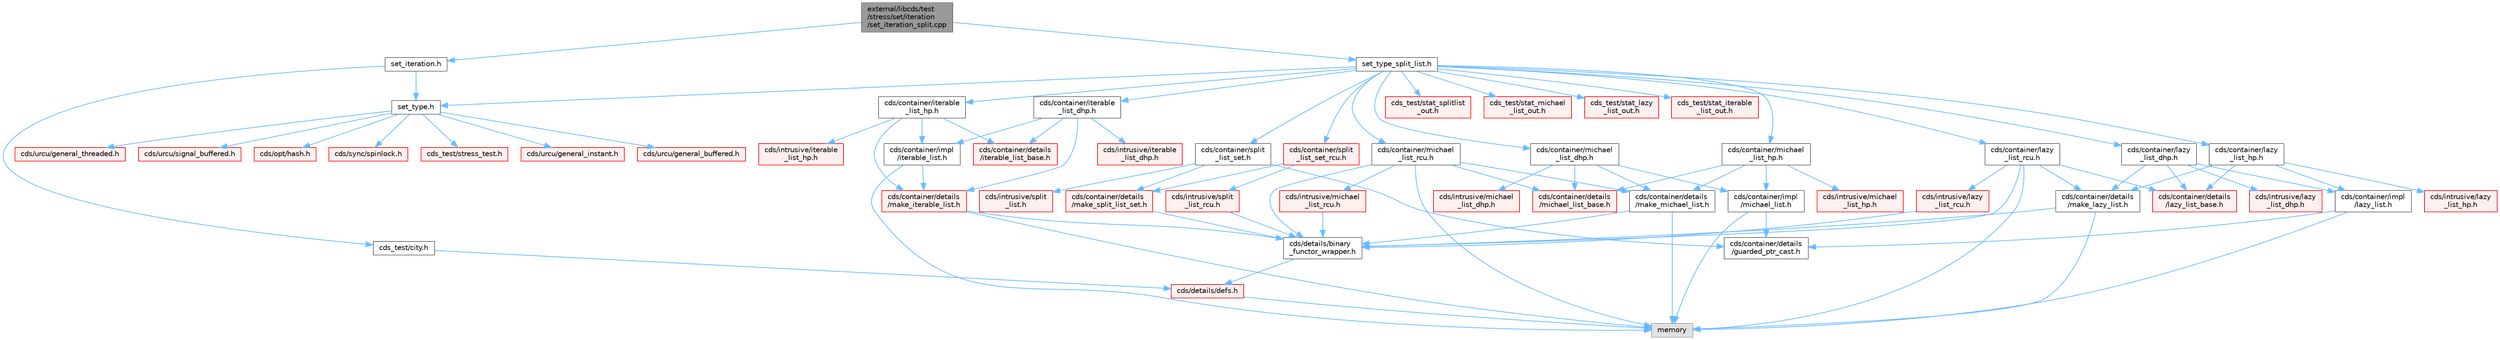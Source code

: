 digraph "external/libcds/test/stress/set/iteration/set_iteration_split.cpp"
{
 // LATEX_PDF_SIZE
  bgcolor="transparent";
  edge [fontname=Helvetica,fontsize=10,labelfontname=Helvetica,labelfontsize=10];
  node [fontname=Helvetica,fontsize=10,shape=box,height=0.2,width=0.4];
  Node1 [id="Node000001",label="external/libcds/test\l/stress/set/iteration\l/set_iteration_split.cpp",height=0.2,width=0.4,color="gray40", fillcolor="grey60", style="filled", fontcolor="black",tooltip=" "];
  Node1 -> Node2 [id="edge1_Node000001_Node000002",color="steelblue1",style="solid",tooltip=" "];
  Node2 [id="Node000002",label="set_iteration.h",height=0.2,width=0.4,color="grey40", fillcolor="white", style="filled",URL="$set__iteration_8h.html",tooltip=" "];
  Node2 -> Node3 [id="edge2_Node000002_Node000003",color="steelblue1",style="solid",tooltip=" "];
  Node3 [id="Node000003",label="set_type.h",height=0.2,width=0.4,color="grey40", fillcolor="white", style="filled",URL="$set__type_8h.html",tooltip=" "];
  Node3 -> Node4 [id="edge3_Node000003_Node000004",color="steelblue1",style="solid",tooltip=" "];
  Node4 [id="Node000004",label="cds/urcu/general_instant.h",height=0.2,width=0.4,color="red", fillcolor="#FFF0F0", style="filled",URL="$general__instant_8h.html",tooltip=" "];
  Node3 -> Node59 [id="edge4_Node000003_Node000059",color="steelblue1",style="solid",tooltip=" "];
  Node59 [id="Node000059",label="cds/urcu/general_buffered.h",height=0.2,width=0.4,color="red", fillcolor="#FFF0F0", style="filled",URL="$general__buffered_8h.html",tooltip=" "];
  Node3 -> Node73 [id="edge5_Node000003_Node000073",color="steelblue1",style="solid",tooltip=" "];
  Node73 [id="Node000073",label="cds/urcu/general_threaded.h",height=0.2,width=0.4,color="red", fillcolor="#FFF0F0", style="filled",URL="$general__threaded_8h.html",tooltip=" "];
  Node3 -> Node77 [id="edge6_Node000003_Node000077",color="steelblue1",style="solid",tooltip=" "];
  Node77 [id="Node000077",label="cds/urcu/signal_buffered.h",height=0.2,width=0.4,color="red", fillcolor="#FFF0F0", style="filled",URL="$signal__buffered_8h.html",tooltip=" "];
  Node3 -> Node80 [id="edge7_Node000003_Node000080",color="steelblue1",style="solid",tooltip=" "];
  Node80 [id="Node000080",label="cds/opt/hash.h",height=0.2,width=0.4,color="red", fillcolor="#FFF0F0", style="filled",URL="$external_2libcds_2cds_2opt_2hash_8h.html",tooltip=" "];
  Node3 -> Node83 [id="edge8_Node000003_Node000083",color="steelblue1",style="solid",tooltip=" "];
  Node83 [id="Node000083",label="cds/sync/spinlock.h",height=0.2,width=0.4,color="red", fillcolor="#FFF0F0", style="filled",URL="$sync_2spinlock_8h.html",tooltip=" "];
  Node3 -> Node84 [id="edge9_Node000003_Node000084",color="steelblue1",style="solid",tooltip=" "];
  Node84 [id="Node000084",label="cds_test/stress_test.h",height=0.2,width=0.4,color="red", fillcolor="#FFF0F0", style="filled",URL="$stress__test_8h.html",tooltip=" "];
  Node2 -> Node95 [id="edge10_Node000002_Node000095",color="steelblue1",style="solid",tooltip=" "];
  Node95 [id="Node000095",label="cds_test/city.h",height=0.2,width=0.4,color="grey40", fillcolor="white", style="filled",URL="$include_2cds__test_2city_8h.html",tooltip=" "];
  Node95 -> Node11 [id="edge11_Node000095_Node000011",color="steelblue1",style="solid",tooltip=" "];
  Node11 [id="Node000011",label="cds/details/defs.h",height=0.2,width=0.4,color="red", fillcolor="#FFF0F0", style="filled",URL="$details_2defs_8h.html",tooltip=" "];
  Node11 -> Node19 [id="edge12_Node000011_Node000019",color="steelblue1",style="solid",tooltip=" "];
  Node19 [id="Node000019",label="memory",height=0.2,width=0.4,color="grey60", fillcolor="#E0E0E0", style="filled",tooltip=" "];
  Node1 -> Node96 [id="edge13_Node000001_Node000096",color="steelblue1",style="solid",tooltip=" "];
  Node96 [id="Node000096",label="set_type_split_list.h",height=0.2,width=0.4,color="grey40", fillcolor="white", style="filled",URL="$set__type__split__list_8h.html",tooltip=" "];
  Node96 -> Node3 [id="edge14_Node000096_Node000003",color="steelblue1",style="solid",tooltip=" "];
  Node96 -> Node97 [id="edge15_Node000096_Node000097",color="steelblue1",style="solid",tooltip=" "];
  Node97 [id="Node000097",label="cds/container/michael\l_list_hp.h",height=0.2,width=0.4,color="grey40", fillcolor="white", style="filled",URL="$container_2michael__list__hp_8h.html",tooltip=" "];
  Node97 -> Node98 [id="edge16_Node000097_Node000098",color="steelblue1",style="solid",tooltip=" "];
  Node98 [id="Node000098",label="cds/container/details\l/michael_list_base.h",height=0.2,width=0.4,color="red", fillcolor="#FFF0F0", style="filled",URL="$container_2details_2michael__list__base_8h.html",tooltip=" "];
  Node97 -> Node102 [id="edge17_Node000097_Node000102",color="steelblue1",style="solid",tooltip=" "];
  Node102 [id="Node000102",label="cds/intrusive/michael\l_list_hp.h",height=0.2,width=0.4,color="red", fillcolor="#FFF0F0", style="filled",URL="$intrusive_2michael__list__hp_8h.html",tooltip=" "];
  Node97 -> Node105 [id="edge18_Node000097_Node000105",color="steelblue1",style="solid",tooltip=" "];
  Node105 [id="Node000105",label="cds/container/details\l/make_michael_list.h",height=0.2,width=0.4,color="grey40", fillcolor="white", style="filled",URL="$make__michael__list_8h.html",tooltip=" "];
  Node105 -> Node106 [id="edge19_Node000105_Node000106",color="steelblue1",style="solid",tooltip=" "];
  Node106 [id="Node000106",label="cds/details/binary\l_functor_wrapper.h",height=0.2,width=0.4,color="grey40", fillcolor="white", style="filled",URL="$binary__functor__wrapper_8h.html",tooltip=" "];
  Node106 -> Node11 [id="edge20_Node000106_Node000011",color="steelblue1",style="solid",tooltip=" "];
  Node105 -> Node19 [id="edge21_Node000105_Node000019",color="steelblue1",style="solid",tooltip=" "];
  Node97 -> Node107 [id="edge22_Node000097_Node000107",color="steelblue1",style="solid",tooltip=" "];
  Node107 [id="Node000107",label="cds/container/impl\l/michael_list.h",height=0.2,width=0.4,color="grey40", fillcolor="white", style="filled",URL="$container_2impl_2michael__list_8h.html",tooltip=" "];
  Node107 -> Node19 [id="edge23_Node000107_Node000019",color="steelblue1",style="solid",tooltip=" "];
  Node107 -> Node108 [id="edge24_Node000107_Node000108",color="steelblue1",style="solid",tooltip=" "];
  Node108 [id="Node000108",label="cds/container/details\l/guarded_ptr_cast.h",height=0.2,width=0.4,color="grey40", fillcolor="white", style="filled",URL="$guarded__ptr__cast_8h.html",tooltip=" "];
  Node96 -> Node109 [id="edge25_Node000096_Node000109",color="steelblue1",style="solid",tooltip=" "];
  Node109 [id="Node000109",label="cds/container/michael\l_list_dhp.h",height=0.2,width=0.4,color="grey40", fillcolor="white", style="filled",URL="$container_2michael__list__dhp_8h.html",tooltip=" "];
  Node109 -> Node98 [id="edge26_Node000109_Node000098",color="steelblue1",style="solid",tooltip=" "];
  Node109 -> Node110 [id="edge27_Node000109_Node000110",color="steelblue1",style="solid",tooltip=" "];
  Node110 [id="Node000110",label="cds/intrusive/michael\l_list_dhp.h",height=0.2,width=0.4,color="red", fillcolor="#FFF0F0", style="filled",URL="$intrusive_2michael__list__dhp_8h.html",tooltip=" "];
  Node109 -> Node105 [id="edge28_Node000109_Node000105",color="steelblue1",style="solid",tooltip=" "];
  Node109 -> Node107 [id="edge29_Node000109_Node000107",color="steelblue1",style="solid",tooltip=" "];
  Node96 -> Node114 [id="edge30_Node000096_Node000114",color="steelblue1",style="solid",tooltip=" "];
  Node114 [id="Node000114",label="cds/container/michael\l_list_rcu.h",height=0.2,width=0.4,color="grey40", fillcolor="white", style="filled",URL="$container_2michael__list__rcu_8h.html",tooltip=" "];
  Node114 -> Node19 [id="edge31_Node000114_Node000019",color="steelblue1",style="solid",tooltip=" "];
  Node114 -> Node98 [id="edge32_Node000114_Node000098",color="steelblue1",style="solid",tooltip=" "];
  Node114 -> Node115 [id="edge33_Node000114_Node000115",color="steelblue1",style="solid",tooltip=" "];
  Node115 [id="Node000115",label="cds/intrusive/michael\l_list_rcu.h",height=0.2,width=0.4,color="red", fillcolor="#FFF0F0", style="filled",URL="$intrusive_2michael__list__rcu_8h.html",tooltip=" "];
  Node115 -> Node106 [id="edge34_Node000115_Node000106",color="steelblue1",style="solid",tooltip=" "];
  Node114 -> Node105 [id="edge35_Node000114_Node000105",color="steelblue1",style="solid",tooltip=" "];
  Node114 -> Node106 [id="edge36_Node000114_Node000106",color="steelblue1",style="solid",tooltip=" "];
  Node96 -> Node120 [id="edge37_Node000096_Node000120",color="steelblue1",style="solid",tooltip=" "];
  Node120 [id="Node000120",label="cds/container/lazy\l_list_hp.h",height=0.2,width=0.4,color="grey40", fillcolor="white", style="filled",URL="$container_2lazy__list__hp_8h.html",tooltip=" "];
  Node120 -> Node121 [id="edge38_Node000120_Node000121",color="steelblue1",style="solid",tooltip=" "];
  Node121 [id="Node000121",label="cds/container/details\l/lazy_list_base.h",height=0.2,width=0.4,color="red", fillcolor="#FFF0F0", style="filled",URL="$container_2details_2lazy__list__base_8h.html",tooltip=" "];
  Node120 -> Node123 [id="edge39_Node000120_Node000123",color="steelblue1",style="solid",tooltip=" "];
  Node123 [id="Node000123",label="cds/intrusive/lazy\l_list_hp.h",height=0.2,width=0.4,color="red", fillcolor="#FFF0F0", style="filled",URL="$intrusive_2lazy__list__hp_8h.html",tooltip=" "];
  Node120 -> Node125 [id="edge40_Node000120_Node000125",color="steelblue1",style="solid",tooltip=" "];
  Node125 [id="Node000125",label="cds/container/details\l/make_lazy_list.h",height=0.2,width=0.4,color="grey40", fillcolor="white", style="filled",URL="$make__lazy__list_8h.html",tooltip=" "];
  Node125 -> Node106 [id="edge41_Node000125_Node000106",color="steelblue1",style="solid",tooltip=" "];
  Node125 -> Node19 [id="edge42_Node000125_Node000019",color="steelblue1",style="solid",tooltip=" "];
  Node120 -> Node126 [id="edge43_Node000120_Node000126",color="steelblue1",style="solid",tooltip=" "];
  Node126 [id="Node000126",label="cds/container/impl\l/lazy_list.h",height=0.2,width=0.4,color="grey40", fillcolor="white", style="filled",URL="$container_2impl_2lazy__list_8h.html",tooltip=" "];
  Node126 -> Node19 [id="edge44_Node000126_Node000019",color="steelblue1",style="solid",tooltip=" "];
  Node126 -> Node108 [id="edge45_Node000126_Node000108",color="steelblue1",style="solid",tooltip=" "];
  Node96 -> Node127 [id="edge46_Node000096_Node000127",color="steelblue1",style="solid",tooltip=" "];
  Node127 [id="Node000127",label="cds/container/lazy\l_list_dhp.h",height=0.2,width=0.4,color="grey40", fillcolor="white", style="filled",URL="$container_2lazy__list__dhp_8h.html",tooltip=" "];
  Node127 -> Node121 [id="edge47_Node000127_Node000121",color="steelblue1",style="solid",tooltip=" "];
  Node127 -> Node128 [id="edge48_Node000127_Node000128",color="steelblue1",style="solid",tooltip=" "];
  Node128 [id="Node000128",label="cds/intrusive/lazy\l_list_dhp.h",height=0.2,width=0.4,color="red", fillcolor="#FFF0F0", style="filled",URL="$intrusive_2lazy__list__dhp_8h.html",tooltip=" "];
  Node127 -> Node125 [id="edge49_Node000127_Node000125",color="steelblue1",style="solid",tooltip=" "];
  Node127 -> Node126 [id="edge50_Node000127_Node000126",color="steelblue1",style="solid",tooltip=" "];
  Node96 -> Node129 [id="edge51_Node000096_Node000129",color="steelblue1",style="solid",tooltip=" "];
  Node129 [id="Node000129",label="cds/container/lazy\l_list_rcu.h",height=0.2,width=0.4,color="grey40", fillcolor="white", style="filled",URL="$container_2lazy__list__rcu_8h.html",tooltip=" "];
  Node129 -> Node19 [id="edge52_Node000129_Node000019",color="steelblue1",style="solid",tooltip=" "];
  Node129 -> Node121 [id="edge53_Node000129_Node000121",color="steelblue1",style="solid",tooltip=" "];
  Node129 -> Node130 [id="edge54_Node000129_Node000130",color="steelblue1",style="solid",tooltip=" "];
  Node130 [id="Node000130",label="cds/intrusive/lazy\l_list_rcu.h",height=0.2,width=0.4,color="red", fillcolor="#FFF0F0", style="filled",URL="$intrusive_2lazy__list__rcu_8h.html",tooltip=" "];
  Node130 -> Node106 [id="edge55_Node000130_Node000106",color="steelblue1",style="solid",tooltip=" "];
  Node129 -> Node106 [id="edge56_Node000129_Node000106",color="steelblue1",style="solid",tooltip=" "];
  Node129 -> Node125 [id="edge57_Node000129_Node000125",color="steelblue1",style="solid",tooltip=" "];
  Node96 -> Node131 [id="edge58_Node000096_Node000131",color="steelblue1",style="solid",tooltip=" "];
  Node131 [id="Node000131",label="cds/container/iterable\l_list_hp.h",height=0.2,width=0.4,color="grey40", fillcolor="white", style="filled",URL="$container_2iterable__list__hp_8h.html",tooltip=" "];
  Node131 -> Node132 [id="edge59_Node000131_Node000132",color="steelblue1",style="solid",tooltip=" "];
  Node132 [id="Node000132",label="cds/container/details\l/iterable_list_base.h",height=0.2,width=0.4,color="red", fillcolor="#FFF0F0", style="filled",URL="$container_2details_2iterable__list__base_8h.html",tooltip=" "];
  Node131 -> Node134 [id="edge60_Node000131_Node000134",color="steelblue1",style="solid",tooltip=" "];
  Node134 [id="Node000134",label="cds/intrusive/iterable\l_list_hp.h",height=0.2,width=0.4,color="red", fillcolor="#FFF0F0", style="filled",URL="$intrusive_2iterable__list__hp_8h.html",tooltip=" "];
  Node131 -> Node136 [id="edge61_Node000131_Node000136",color="steelblue1",style="solid",tooltip=" "];
  Node136 [id="Node000136",label="cds/container/details\l/make_iterable_list.h",height=0.2,width=0.4,color="red", fillcolor="#FFF0F0", style="filled",URL="$make__iterable__list_8h.html",tooltip=" "];
  Node136 -> Node106 [id="edge62_Node000136_Node000106",color="steelblue1",style="solid",tooltip=" "];
  Node136 -> Node19 [id="edge63_Node000136_Node000019",color="steelblue1",style="solid",tooltip=" "];
  Node131 -> Node137 [id="edge64_Node000131_Node000137",color="steelblue1",style="solid",tooltip=" "];
  Node137 [id="Node000137",label="cds/container/impl\l/iterable_list.h",height=0.2,width=0.4,color="grey40", fillcolor="white", style="filled",URL="$container_2impl_2iterable__list_8h.html",tooltip=" "];
  Node137 -> Node136 [id="edge65_Node000137_Node000136",color="steelblue1",style="solid",tooltip=" "];
  Node137 -> Node19 [id="edge66_Node000137_Node000019",color="steelblue1",style="solid",tooltip=" "];
  Node96 -> Node138 [id="edge67_Node000096_Node000138",color="steelblue1",style="solid",tooltip=" "];
  Node138 [id="Node000138",label="cds/container/iterable\l_list_dhp.h",height=0.2,width=0.4,color="grey40", fillcolor="white", style="filled",URL="$container_2iterable__list__dhp_8h.html",tooltip=" "];
  Node138 -> Node132 [id="edge68_Node000138_Node000132",color="steelblue1",style="solid",tooltip=" "];
  Node138 -> Node139 [id="edge69_Node000138_Node000139",color="steelblue1",style="solid",tooltip=" "];
  Node139 [id="Node000139",label="cds/intrusive/iterable\l_list_dhp.h",height=0.2,width=0.4,color="red", fillcolor="#FFF0F0", style="filled",URL="$intrusive_2iterable__list__dhp_8h.html",tooltip=" "];
  Node138 -> Node136 [id="edge70_Node000138_Node000136",color="steelblue1",style="solid",tooltip=" "];
  Node138 -> Node137 [id="edge71_Node000138_Node000137",color="steelblue1",style="solid",tooltip=" "];
  Node96 -> Node140 [id="edge72_Node000096_Node000140",color="steelblue1",style="solid",tooltip=" "];
  Node140 [id="Node000140",label="cds/container/split\l_list_set.h",height=0.2,width=0.4,color="grey40", fillcolor="white", style="filled",URL="$split__list__set_8h.html",tooltip=" "];
  Node140 -> Node141 [id="edge73_Node000140_Node000141",color="steelblue1",style="solid",tooltip=" "];
  Node141 [id="Node000141",label="cds/intrusive/split\l_list.h",height=0.2,width=0.4,color="red", fillcolor="#FFF0F0", style="filled",URL="$split__list_8h.html",tooltip=" "];
  Node140 -> Node146 [id="edge74_Node000140_Node000146",color="steelblue1",style="solid",tooltip=" "];
  Node146 [id="Node000146",label="cds/container/details\l/make_split_list_set.h",height=0.2,width=0.4,color="red", fillcolor="#FFF0F0", style="filled",URL="$make__split__list__set_8h.html",tooltip=" "];
  Node146 -> Node106 [id="edge75_Node000146_Node000106",color="steelblue1",style="solid",tooltip=" "];
  Node140 -> Node108 [id="edge76_Node000140_Node000108",color="steelblue1",style="solid",tooltip=" "];
  Node96 -> Node148 [id="edge77_Node000096_Node000148",color="steelblue1",style="solid",tooltip=" "];
  Node148 [id="Node000148",label="cds/container/split\l_list_set_rcu.h",height=0.2,width=0.4,color="red", fillcolor="#FFF0F0", style="filled",URL="$split__list__set__rcu_8h.html",tooltip=" "];
  Node148 -> Node149 [id="edge78_Node000148_Node000149",color="steelblue1",style="solid",tooltip=" "];
  Node149 [id="Node000149",label="cds/intrusive/split\l_list_rcu.h",height=0.2,width=0.4,color="red", fillcolor="#FFF0F0", style="filled",URL="$split__list__rcu_8h.html",tooltip=" "];
  Node149 -> Node106 [id="edge79_Node000149_Node000106",color="steelblue1",style="solid",tooltip=" "];
  Node148 -> Node146 [id="edge80_Node000148_Node000146",color="steelblue1",style="solid",tooltip=" "];
  Node96 -> Node150 [id="edge81_Node000096_Node000150",color="steelblue1",style="solid",tooltip=" "];
  Node150 [id="Node000150",label="cds_test/stat_splitlist\l_out.h",height=0.2,width=0.4,color="red", fillcolor="#FFF0F0", style="filled",URL="$stat__splitlist__out_8h.html",tooltip=" "];
  Node96 -> Node151 [id="edge82_Node000096_Node000151",color="steelblue1",style="solid",tooltip=" "];
  Node151 [id="Node000151",label="cds_test/stat_michael\l_list_out.h",height=0.2,width=0.4,color="red", fillcolor="#FFF0F0", style="filled",URL="$stat__michael__list__out_8h.html",tooltip=" "];
  Node96 -> Node152 [id="edge83_Node000096_Node000152",color="steelblue1",style="solid",tooltip=" "];
  Node152 [id="Node000152",label="cds_test/stat_lazy\l_list_out.h",height=0.2,width=0.4,color="red", fillcolor="#FFF0F0", style="filled",URL="$stat__lazy__list__out_8h.html",tooltip=" "];
  Node96 -> Node153 [id="edge84_Node000096_Node000153",color="steelblue1",style="solid",tooltip=" "];
  Node153 [id="Node000153",label="cds_test/stat_iterable\l_list_out.h",height=0.2,width=0.4,color="red", fillcolor="#FFF0F0", style="filled",URL="$stat__iterable__list__out_8h.html",tooltip=" "];
}
